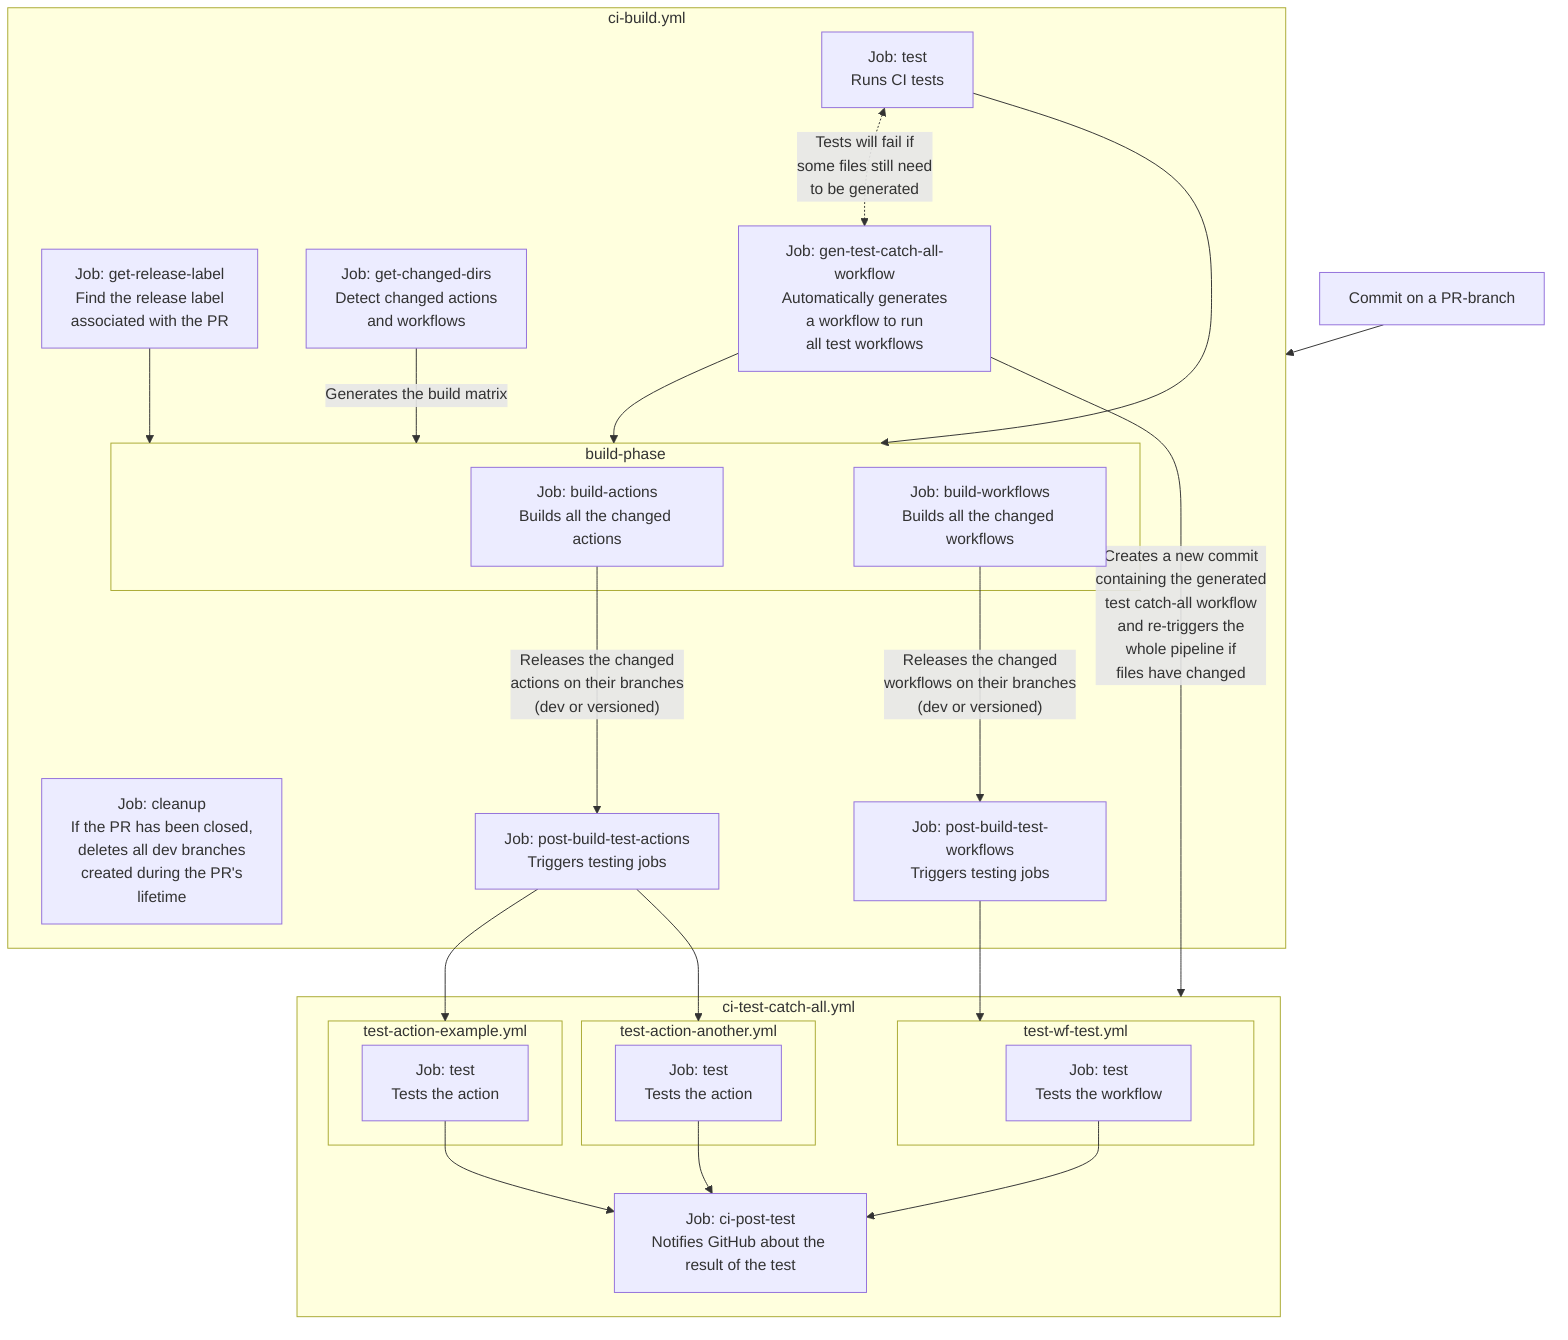 flowchart
    commit["Commit on a PR-branch"]

    subgraph ci-build.yml
        get-release-label["Job: get-release-label\nFind the release label\nassociated with the PR"]
        get-changed-dirs["Job: get-changed-dirs\nDetect changed actions\nand workflows"]
        test["Job: test\nRuns CI tests"]
        gen-test-catch-all-workflow["Job: gen-test-catch-all-workflow\nAutomatically generates\na workflow to run\nall test workflows"]
        subgraph build-phase
            build-actions["Job: build-actions\nBuilds all the changed actions"]
            build-workflows["Job: build-workflows\nBuilds all the changed workflows"]
        end
        cleanup["Job: cleanup\nIf the PR has been closed,\ndeletes all dev branches\ncreated during the PR's\nlifetime"]
        gen-test-catch-all-workflow --> build-phase
        test --> build-phase
        get-changed-dirs -- Generates the build matrix --> build-phase
        get-release-label --> build-phase
        post-build-test-actions["Job: post-build-test-actions\nTriggers testing jobs"]
        post-build-test-workflows["Job: post-build-test-workflows\nTriggers testing jobs"]
        build-actions -- " Releases the changed\nactions on their branches\n(dev or versioned) " --> post-build-test-actions
        build-workflows -- " Releases the changed\nworkflows on their branches\n(dev or versioned) " --> post-build-test-workflows
        test <-. " Tests will fail if\nsome files still need\nto be generated " .-> gen-test-catch-all-workflow
    end

    subgraph ci-test-catch-all.yml
        ci-post-test["Job: ci-post-test\nNotifies GitHub about the result of the test"]

        subgraph test-action-example.yml
            test-action-example["Job: test\nTests the action"]
        end

        subgraph test-action-another.yml
            test-action-another["Job: test\nTests the action"]
        end

        subgraph test-wf-test.yml
            test-wf-test["Job: test\nTests the workflow"]
        end

        test-action-example --> ci-post-test
        test-action-another --> ci-post-test
        test-wf-test --> ci-post-test
    end

    post-build-test-actions --> test-action-example.yml
    post-build-test-actions --> test-action-another.yml
    post-build-test-workflows --> test-wf-test.yml

    gen-test-catch-all-workflow -- " Creates a new commit\ncontaining the generated\ntest catch-all workflow\nand re-triggers the\nwhole pipeline if\nfiles have changed " --> ci-test-catch-all.yml
    commit --> ci-build.yml